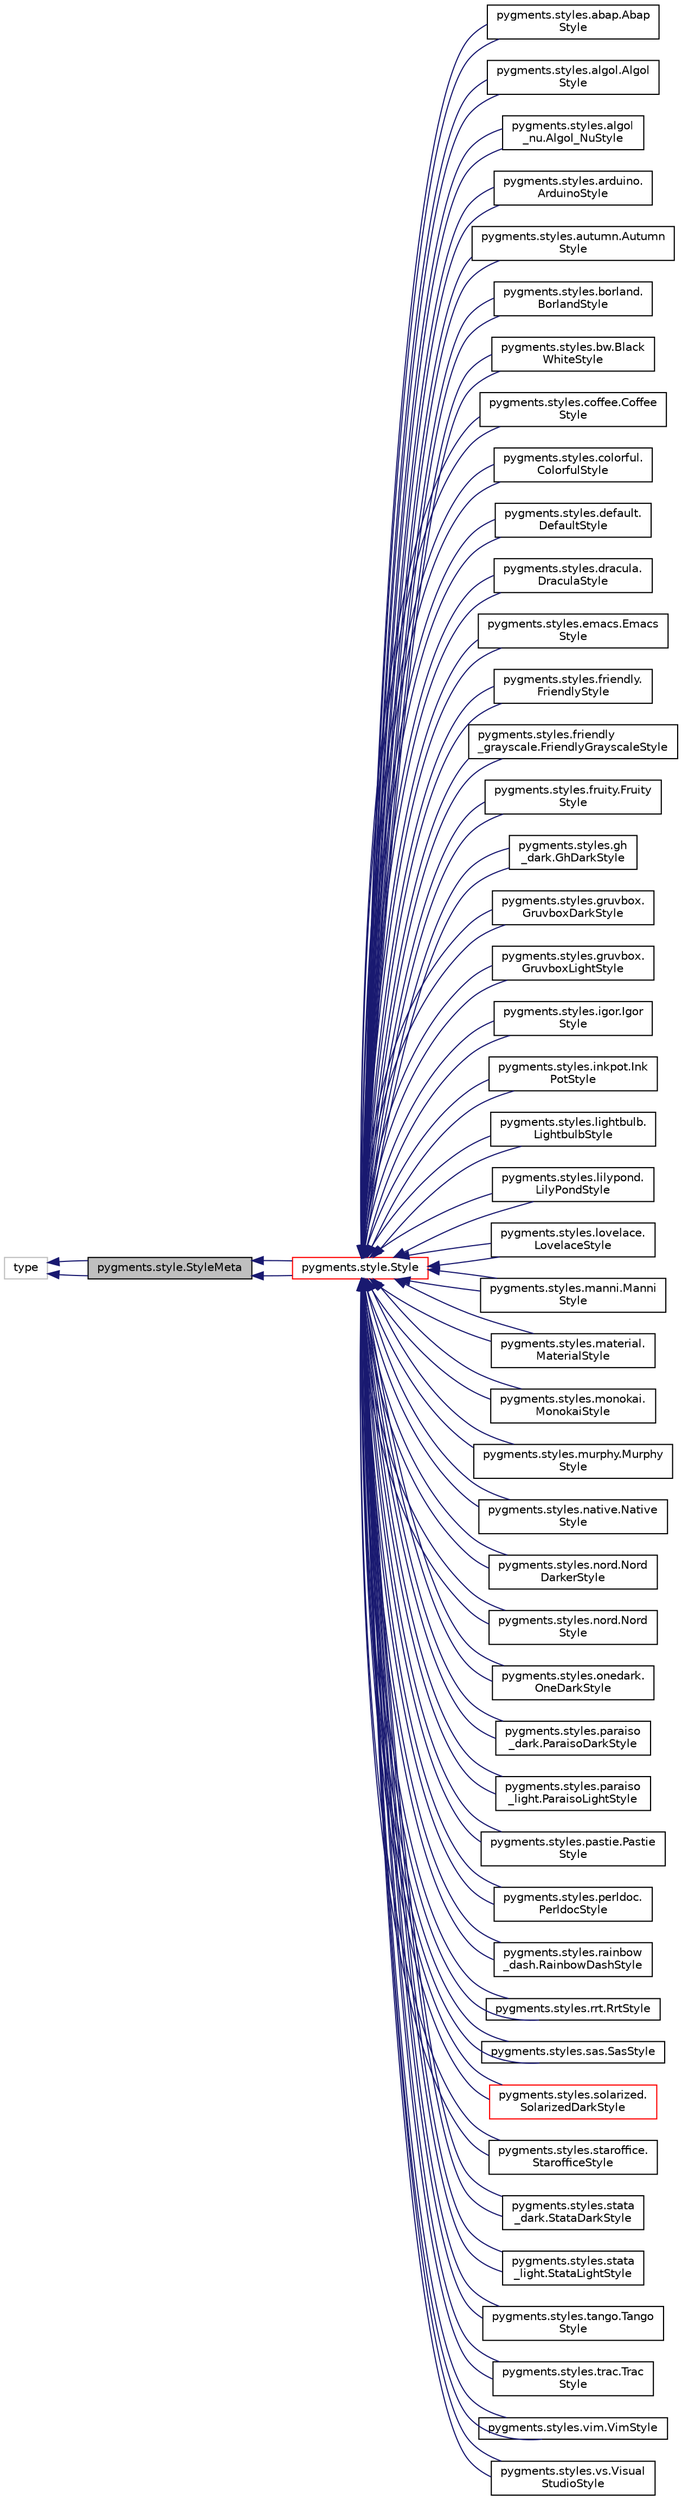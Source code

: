 digraph "pygments.style.StyleMeta"
{
 // LATEX_PDF_SIZE
  edge [fontname="Helvetica",fontsize="10",labelfontname="Helvetica",labelfontsize="10"];
  node [fontname="Helvetica",fontsize="10",shape=record];
  rankdir="LR";
  Node1 [label="pygments.style.StyleMeta",height=0.2,width=0.4,color="black", fillcolor="grey75", style="filled", fontcolor="black",tooltip=" "];
  Node2 -> Node1 [dir="back",color="midnightblue",fontsize="10",style="solid",fontname="Helvetica"];
  Node2 [label="type",height=0.2,width=0.4,color="grey75", fillcolor="white", style="filled",tooltip=" "];
  Node2 -> Node1 [dir="back",color="midnightblue",fontsize="10",style="solid",fontname="Helvetica"];
  Node1 -> Node3 [dir="back",color="midnightblue",fontsize="10",style="solid",fontname="Helvetica"];
  Node3 [label="pygments.style.Style",height=0.2,width=0.4,color="red", fillcolor="white", style="filled",URL="$classpygments_1_1style_1_1Style.html",tooltip=" "];
  Node3 -> Node4 [dir="back",color="midnightblue",fontsize="10",style="solid",fontname="Helvetica"];
  Node4 [label="pygments.styles.abap.Abap\lStyle",height=0.2,width=0.4,color="black", fillcolor="white", style="filled",URL="$classpygments_1_1styles_1_1abap_1_1AbapStyle.html",tooltip=" "];
  Node3 -> Node4 [dir="back",color="midnightblue",fontsize="10",style="solid",fontname="Helvetica"];
  Node3 -> Node5 [dir="back",color="midnightblue",fontsize="10",style="solid",fontname="Helvetica"];
  Node5 [label="pygments.styles.algol.Algol\lStyle",height=0.2,width=0.4,color="black", fillcolor="white", style="filled",URL="$classpygments_1_1styles_1_1algol_1_1AlgolStyle.html",tooltip=" "];
  Node3 -> Node5 [dir="back",color="midnightblue",fontsize="10",style="solid",fontname="Helvetica"];
  Node3 -> Node6 [dir="back",color="midnightblue",fontsize="10",style="solid",fontname="Helvetica"];
  Node6 [label="pygments.styles.algol\l_nu.Algol_NuStyle",height=0.2,width=0.4,color="black", fillcolor="white", style="filled",URL="$classpygments_1_1styles_1_1algol__nu_1_1Algol__NuStyle.html",tooltip=" "];
  Node3 -> Node6 [dir="back",color="midnightblue",fontsize="10",style="solid",fontname="Helvetica"];
  Node3 -> Node7 [dir="back",color="midnightblue",fontsize="10",style="solid",fontname="Helvetica"];
  Node7 [label="pygments.styles.arduino.\lArduinoStyle",height=0.2,width=0.4,color="black", fillcolor="white", style="filled",URL="$classpygments_1_1styles_1_1arduino_1_1ArduinoStyle.html",tooltip=" "];
  Node3 -> Node7 [dir="back",color="midnightblue",fontsize="10",style="solid",fontname="Helvetica"];
  Node3 -> Node8 [dir="back",color="midnightblue",fontsize="10",style="solid",fontname="Helvetica"];
  Node8 [label="pygments.styles.autumn.Autumn\lStyle",height=0.2,width=0.4,color="black", fillcolor="white", style="filled",URL="$classpygments_1_1styles_1_1autumn_1_1AutumnStyle.html",tooltip=" "];
  Node3 -> Node8 [dir="back",color="midnightblue",fontsize="10",style="solid",fontname="Helvetica"];
  Node3 -> Node9 [dir="back",color="midnightblue",fontsize="10",style="solid",fontname="Helvetica"];
  Node9 [label="pygments.styles.borland.\lBorlandStyle",height=0.2,width=0.4,color="black", fillcolor="white", style="filled",URL="$classpygments_1_1styles_1_1borland_1_1BorlandStyle.html",tooltip=" "];
  Node3 -> Node9 [dir="back",color="midnightblue",fontsize="10",style="solid",fontname="Helvetica"];
  Node3 -> Node10 [dir="back",color="midnightblue",fontsize="10",style="solid",fontname="Helvetica"];
  Node10 [label="pygments.styles.bw.Black\lWhiteStyle",height=0.2,width=0.4,color="black", fillcolor="white", style="filled",URL="$classpygments_1_1styles_1_1bw_1_1BlackWhiteStyle.html",tooltip=" "];
  Node3 -> Node10 [dir="back",color="midnightblue",fontsize="10",style="solid",fontname="Helvetica"];
  Node3 -> Node11 [dir="back",color="midnightblue",fontsize="10",style="solid",fontname="Helvetica"];
  Node11 [label="pygments.styles.coffee.Coffee\lStyle",height=0.2,width=0.4,color="black", fillcolor="white", style="filled",URL="$classpygments_1_1styles_1_1coffee_1_1CoffeeStyle.html",tooltip=" "];
  Node3 -> Node11 [dir="back",color="midnightblue",fontsize="10",style="solid",fontname="Helvetica"];
  Node3 -> Node12 [dir="back",color="midnightblue",fontsize="10",style="solid",fontname="Helvetica"];
  Node12 [label="pygments.styles.colorful.\lColorfulStyle",height=0.2,width=0.4,color="black", fillcolor="white", style="filled",URL="$classpygments_1_1styles_1_1colorful_1_1ColorfulStyle.html",tooltip=" "];
  Node3 -> Node12 [dir="back",color="midnightblue",fontsize="10",style="solid",fontname="Helvetica"];
  Node3 -> Node13 [dir="back",color="midnightblue",fontsize="10",style="solid",fontname="Helvetica"];
  Node13 [label="pygments.styles.default.\lDefaultStyle",height=0.2,width=0.4,color="black", fillcolor="white", style="filled",URL="$classpygments_1_1styles_1_1default_1_1DefaultStyle.html",tooltip=" "];
  Node3 -> Node13 [dir="back",color="midnightblue",fontsize="10",style="solid",fontname="Helvetica"];
  Node3 -> Node14 [dir="back",color="midnightblue",fontsize="10",style="solid",fontname="Helvetica"];
  Node14 [label="pygments.styles.dracula.\lDraculaStyle",height=0.2,width=0.4,color="black", fillcolor="white", style="filled",URL="$classpygments_1_1styles_1_1dracula_1_1DraculaStyle.html",tooltip=" "];
  Node3 -> Node14 [dir="back",color="midnightblue",fontsize="10",style="solid",fontname="Helvetica"];
  Node3 -> Node15 [dir="back",color="midnightblue",fontsize="10",style="solid",fontname="Helvetica"];
  Node15 [label="pygments.styles.emacs.Emacs\lStyle",height=0.2,width=0.4,color="black", fillcolor="white", style="filled",URL="$classpygments_1_1styles_1_1emacs_1_1EmacsStyle.html",tooltip=" "];
  Node3 -> Node15 [dir="back",color="midnightblue",fontsize="10",style="solid",fontname="Helvetica"];
  Node3 -> Node16 [dir="back",color="midnightblue",fontsize="10",style="solid",fontname="Helvetica"];
  Node16 [label="pygments.styles.friendly.\lFriendlyStyle",height=0.2,width=0.4,color="black", fillcolor="white", style="filled",URL="$classpygments_1_1styles_1_1friendly_1_1FriendlyStyle.html",tooltip=" "];
  Node3 -> Node16 [dir="back",color="midnightblue",fontsize="10",style="solid",fontname="Helvetica"];
  Node3 -> Node17 [dir="back",color="midnightblue",fontsize="10",style="solid",fontname="Helvetica"];
  Node17 [label="pygments.styles.friendly\l_grayscale.FriendlyGrayscaleStyle",height=0.2,width=0.4,color="black", fillcolor="white", style="filled",URL="$classpygments_1_1styles_1_1friendly__grayscale_1_1FriendlyGrayscaleStyle.html",tooltip=" "];
  Node3 -> Node17 [dir="back",color="midnightblue",fontsize="10",style="solid",fontname="Helvetica"];
  Node3 -> Node18 [dir="back",color="midnightblue",fontsize="10",style="solid",fontname="Helvetica"];
  Node18 [label="pygments.styles.fruity.Fruity\lStyle",height=0.2,width=0.4,color="black", fillcolor="white", style="filled",URL="$classpygments_1_1styles_1_1fruity_1_1FruityStyle.html",tooltip=" "];
  Node3 -> Node18 [dir="back",color="midnightblue",fontsize="10",style="solid",fontname="Helvetica"];
  Node3 -> Node19 [dir="back",color="midnightblue",fontsize="10",style="solid",fontname="Helvetica"];
  Node19 [label="pygments.styles.gh\l_dark.GhDarkStyle",height=0.2,width=0.4,color="black", fillcolor="white", style="filled",URL="$classpygments_1_1styles_1_1gh__dark_1_1GhDarkStyle.html",tooltip=" "];
  Node3 -> Node19 [dir="back",color="midnightblue",fontsize="10",style="solid",fontname="Helvetica"];
  Node3 -> Node20 [dir="back",color="midnightblue",fontsize="10",style="solid",fontname="Helvetica"];
  Node20 [label="pygments.styles.gruvbox.\lGruvboxDarkStyle",height=0.2,width=0.4,color="black", fillcolor="white", style="filled",URL="$classpygments_1_1styles_1_1gruvbox_1_1GruvboxDarkStyle.html",tooltip=" "];
  Node3 -> Node20 [dir="back",color="midnightblue",fontsize="10",style="solid",fontname="Helvetica"];
  Node3 -> Node21 [dir="back",color="midnightblue",fontsize="10",style="solid",fontname="Helvetica"];
  Node21 [label="pygments.styles.gruvbox.\lGruvboxLightStyle",height=0.2,width=0.4,color="black", fillcolor="white", style="filled",URL="$classpygments_1_1styles_1_1gruvbox_1_1GruvboxLightStyle.html",tooltip=" "];
  Node3 -> Node21 [dir="back",color="midnightblue",fontsize="10",style="solid",fontname="Helvetica"];
  Node3 -> Node22 [dir="back",color="midnightblue",fontsize="10",style="solid",fontname="Helvetica"];
  Node22 [label="pygments.styles.igor.Igor\lStyle",height=0.2,width=0.4,color="black", fillcolor="white", style="filled",URL="$classpygments_1_1styles_1_1igor_1_1IgorStyle.html",tooltip=" "];
  Node3 -> Node22 [dir="back",color="midnightblue",fontsize="10",style="solid",fontname="Helvetica"];
  Node3 -> Node23 [dir="back",color="midnightblue",fontsize="10",style="solid",fontname="Helvetica"];
  Node23 [label="pygments.styles.inkpot.Ink\lPotStyle",height=0.2,width=0.4,color="black", fillcolor="white", style="filled",URL="$classpygments_1_1styles_1_1inkpot_1_1InkPotStyle.html",tooltip=" "];
  Node3 -> Node23 [dir="back",color="midnightblue",fontsize="10",style="solid",fontname="Helvetica"];
  Node3 -> Node24 [dir="back",color="midnightblue",fontsize="10",style="solid",fontname="Helvetica"];
  Node24 [label="pygments.styles.lightbulb.\lLightbulbStyle",height=0.2,width=0.4,color="black", fillcolor="white", style="filled",URL="$classpygments_1_1styles_1_1lightbulb_1_1LightbulbStyle.html",tooltip=" "];
  Node3 -> Node24 [dir="back",color="midnightblue",fontsize="10",style="solid",fontname="Helvetica"];
  Node3 -> Node25 [dir="back",color="midnightblue",fontsize="10",style="solid",fontname="Helvetica"];
  Node25 [label="pygments.styles.lilypond.\lLilyPondStyle",height=0.2,width=0.4,color="black", fillcolor="white", style="filled",URL="$classpygments_1_1styles_1_1lilypond_1_1LilyPondStyle.html",tooltip=" "];
  Node3 -> Node25 [dir="back",color="midnightblue",fontsize="10",style="solid",fontname="Helvetica"];
  Node3 -> Node26 [dir="back",color="midnightblue",fontsize="10",style="solid",fontname="Helvetica"];
  Node26 [label="pygments.styles.lovelace.\lLovelaceStyle",height=0.2,width=0.4,color="black", fillcolor="white", style="filled",URL="$classpygments_1_1styles_1_1lovelace_1_1LovelaceStyle.html",tooltip=" "];
  Node3 -> Node26 [dir="back",color="midnightblue",fontsize="10",style="solid",fontname="Helvetica"];
  Node3 -> Node27 [dir="back",color="midnightblue",fontsize="10",style="solid",fontname="Helvetica"];
  Node27 [label="pygments.styles.manni.Manni\lStyle",height=0.2,width=0.4,color="black", fillcolor="white", style="filled",URL="$classpygments_1_1styles_1_1manni_1_1ManniStyle.html",tooltip=" "];
  Node3 -> Node27 [dir="back",color="midnightblue",fontsize="10",style="solid",fontname="Helvetica"];
  Node3 -> Node28 [dir="back",color="midnightblue",fontsize="10",style="solid",fontname="Helvetica"];
  Node28 [label="pygments.styles.material.\lMaterialStyle",height=0.2,width=0.4,color="black", fillcolor="white", style="filled",URL="$classpygments_1_1styles_1_1material_1_1MaterialStyle.html",tooltip=" "];
  Node3 -> Node28 [dir="back",color="midnightblue",fontsize="10",style="solid",fontname="Helvetica"];
  Node3 -> Node29 [dir="back",color="midnightblue",fontsize="10",style="solid",fontname="Helvetica"];
  Node29 [label="pygments.styles.monokai.\lMonokaiStyle",height=0.2,width=0.4,color="black", fillcolor="white", style="filled",URL="$classpygments_1_1styles_1_1monokai_1_1MonokaiStyle.html",tooltip=" "];
  Node3 -> Node29 [dir="back",color="midnightblue",fontsize="10",style="solid",fontname="Helvetica"];
  Node3 -> Node30 [dir="back",color="midnightblue",fontsize="10",style="solid",fontname="Helvetica"];
  Node30 [label="pygments.styles.murphy.Murphy\lStyle",height=0.2,width=0.4,color="black", fillcolor="white", style="filled",URL="$classpygments_1_1styles_1_1murphy_1_1MurphyStyle.html",tooltip=" "];
  Node3 -> Node30 [dir="back",color="midnightblue",fontsize="10",style="solid",fontname="Helvetica"];
  Node3 -> Node31 [dir="back",color="midnightblue",fontsize="10",style="solid",fontname="Helvetica"];
  Node31 [label="pygments.styles.native.Native\lStyle",height=0.2,width=0.4,color="black", fillcolor="white", style="filled",URL="$classpygments_1_1styles_1_1native_1_1NativeStyle.html",tooltip=" "];
  Node3 -> Node31 [dir="back",color="midnightblue",fontsize="10",style="solid",fontname="Helvetica"];
  Node3 -> Node32 [dir="back",color="midnightblue",fontsize="10",style="solid",fontname="Helvetica"];
  Node32 [label="pygments.styles.nord.Nord\lDarkerStyle",height=0.2,width=0.4,color="black", fillcolor="white", style="filled",URL="$classpygments_1_1styles_1_1nord_1_1NordDarkerStyle.html",tooltip=" "];
  Node3 -> Node32 [dir="back",color="midnightblue",fontsize="10",style="solid",fontname="Helvetica"];
  Node3 -> Node33 [dir="back",color="midnightblue",fontsize="10",style="solid",fontname="Helvetica"];
  Node33 [label="pygments.styles.nord.Nord\lStyle",height=0.2,width=0.4,color="black", fillcolor="white", style="filled",URL="$classpygments_1_1styles_1_1nord_1_1NordStyle.html",tooltip=" "];
  Node3 -> Node33 [dir="back",color="midnightblue",fontsize="10",style="solid",fontname="Helvetica"];
  Node3 -> Node34 [dir="back",color="midnightblue",fontsize="10",style="solid",fontname="Helvetica"];
  Node34 [label="pygments.styles.onedark.\lOneDarkStyle",height=0.2,width=0.4,color="black", fillcolor="white", style="filled",URL="$classpygments_1_1styles_1_1onedark_1_1OneDarkStyle.html",tooltip=" "];
  Node3 -> Node34 [dir="back",color="midnightblue",fontsize="10",style="solid",fontname="Helvetica"];
  Node3 -> Node35 [dir="back",color="midnightblue",fontsize="10",style="solid",fontname="Helvetica"];
  Node35 [label="pygments.styles.paraiso\l_dark.ParaisoDarkStyle",height=0.2,width=0.4,color="black", fillcolor="white", style="filled",URL="$classpygments_1_1styles_1_1paraiso__dark_1_1ParaisoDarkStyle.html",tooltip=" "];
  Node3 -> Node35 [dir="back",color="midnightblue",fontsize="10",style="solid",fontname="Helvetica"];
  Node3 -> Node36 [dir="back",color="midnightblue",fontsize="10",style="solid",fontname="Helvetica"];
  Node36 [label="pygments.styles.paraiso\l_light.ParaisoLightStyle",height=0.2,width=0.4,color="black", fillcolor="white", style="filled",URL="$classpygments_1_1styles_1_1paraiso__light_1_1ParaisoLightStyle.html",tooltip=" "];
  Node3 -> Node36 [dir="back",color="midnightblue",fontsize="10",style="solid",fontname="Helvetica"];
  Node3 -> Node37 [dir="back",color="midnightblue",fontsize="10",style="solid",fontname="Helvetica"];
  Node37 [label="pygments.styles.pastie.Pastie\lStyle",height=0.2,width=0.4,color="black", fillcolor="white", style="filled",URL="$classpygments_1_1styles_1_1pastie_1_1PastieStyle.html",tooltip=" "];
  Node3 -> Node37 [dir="back",color="midnightblue",fontsize="10",style="solid",fontname="Helvetica"];
  Node3 -> Node38 [dir="back",color="midnightblue",fontsize="10",style="solid",fontname="Helvetica"];
  Node38 [label="pygments.styles.perldoc.\lPerldocStyle",height=0.2,width=0.4,color="black", fillcolor="white", style="filled",URL="$classpygments_1_1styles_1_1perldoc_1_1PerldocStyle.html",tooltip=" "];
  Node3 -> Node38 [dir="back",color="midnightblue",fontsize="10",style="solid",fontname="Helvetica"];
  Node3 -> Node39 [dir="back",color="midnightblue",fontsize="10",style="solid",fontname="Helvetica"];
  Node39 [label="pygments.styles.rainbow\l_dash.RainbowDashStyle",height=0.2,width=0.4,color="black", fillcolor="white", style="filled",URL="$classpygments_1_1styles_1_1rainbow__dash_1_1RainbowDashStyle.html",tooltip=" "];
  Node3 -> Node39 [dir="back",color="midnightblue",fontsize="10",style="solid",fontname="Helvetica"];
  Node3 -> Node40 [dir="back",color="midnightblue",fontsize="10",style="solid",fontname="Helvetica"];
  Node40 [label="pygments.styles.rrt.RrtStyle",height=0.2,width=0.4,color="black", fillcolor="white", style="filled",URL="$classpygments_1_1styles_1_1rrt_1_1RrtStyle.html",tooltip=" "];
  Node3 -> Node40 [dir="back",color="midnightblue",fontsize="10",style="solid",fontname="Helvetica"];
  Node3 -> Node41 [dir="back",color="midnightblue",fontsize="10",style="solid",fontname="Helvetica"];
  Node41 [label="pygments.styles.sas.SasStyle",height=0.2,width=0.4,color="black", fillcolor="white", style="filled",URL="$classpygments_1_1styles_1_1sas_1_1SasStyle.html",tooltip=" "];
  Node3 -> Node41 [dir="back",color="midnightblue",fontsize="10",style="solid",fontname="Helvetica"];
  Node3 -> Node42 [dir="back",color="midnightblue",fontsize="10",style="solid",fontname="Helvetica"];
  Node42 [label="pygments.styles.solarized.\lSolarizedDarkStyle",height=0.2,width=0.4,color="red", fillcolor="white", style="filled",URL="$classpygments_1_1styles_1_1solarized_1_1SolarizedDarkStyle.html",tooltip=" "];
  Node3 -> Node42 [dir="back",color="midnightblue",fontsize="10",style="solid",fontname="Helvetica"];
  Node3 -> Node44 [dir="back",color="midnightblue",fontsize="10",style="solid",fontname="Helvetica"];
  Node44 [label="pygments.styles.staroffice.\lStarofficeStyle",height=0.2,width=0.4,color="black", fillcolor="white", style="filled",URL="$classpygments_1_1styles_1_1staroffice_1_1StarofficeStyle.html",tooltip=" "];
  Node3 -> Node44 [dir="back",color="midnightblue",fontsize="10",style="solid",fontname="Helvetica"];
  Node3 -> Node45 [dir="back",color="midnightblue",fontsize="10",style="solid",fontname="Helvetica"];
  Node45 [label="pygments.styles.stata\l_dark.StataDarkStyle",height=0.2,width=0.4,color="black", fillcolor="white", style="filled",URL="$classpygments_1_1styles_1_1stata__dark_1_1StataDarkStyle.html",tooltip=" "];
  Node3 -> Node45 [dir="back",color="midnightblue",fontsize="10",style="solid",fontname="Helvetica"];
  Node3 -> Node46 [dir="back",color="midnightblue",fontsize="10",style="solid",fontname="Helvetica"];
  Node46 [label="pygments.styles.stata\l_light.StataLightStyle",height=0.2,width=0.4,color="black", fillcolor="white", style="filled",URL="$classpygments_1_1styles_1_1stata__light_1_1StataLightStyle.html",tooltip=" "];
  Node3 -> Node46 [dir="back",color="midnightblue",fontsize="10",style="solid",fontname="Helvetica"];
  Node3 -> Node47 [dir="back",color="midnightblue",fontsize="10",style="solid",fontname="Helvetica"];
  Node47 [label="pygments.styles.tango.Tango\lStyle",height=0.2,width=0.4,color="black", fillcolor="white", style="filled",URL="$classpygments_1_1styles_1_1tango_1_1TangoStyle.html",tooltip=" "];
  Node3 -> Node47 [dir="back",color="midnightblue",fontsize="10",style="solid",fontname="Helvetica"];
  Node3 -> Node48 [dir="back",color="midnightblue",fontsize="10",style="solid",fontname="Helvetica"];
  Node48 [label="pygments.styles.trac.Trac\lStyle",height=0.2,width=0.4,color="black", fillcolor="white", style="filled",URL="$classpygments_1_1styles_1_1trac_1_1TracStyle.html",tooltip=" "];
  Node3 -> Node48 [dir="back",color="midnightblue",fontsize="10",style="solid",fontname="Helvetica"];
  Node3 -> Node49 [dir="back",color="midnightblue",fontsize="10",style="solid",fontname="Helvetica"];
  Node49 [label="pygments.styles.vim.VimStyle",height=0.2,width=0.4,color="black", fillcolor="white", style="filled",URL="$classpygments_1_1styles_1_1vim_1_1VimStyle.html",tooltip=" "];
  Node3 -> Node49 [dir="back",color="midnightblue",fontsize="10",style="solid",fontname="Helvetica"];
  Node3 -> Node50 [dir="back",color="midnightblue",fontsize="10",style="solid",fontname="Helvetica"];
  Node50 [label="pygments.styles.vs.Visual\lStudioStyle",height=0.2,width=0.4,color="black", fillcolor="white", style="filled",URL="$classpygments_1_1styles_1_1vs_1_1VisualStudioStyle.html",tooltip=" "];
  Node3 -> Node50 [dir="back",color="midnightblue",fontsize="10",style="solid",fontname="Helvetica"];
  Node1 -> Node3 [dir="back",color="midnightblue",fontsize="10",style="solid",fontname="Helvetica"];
}
